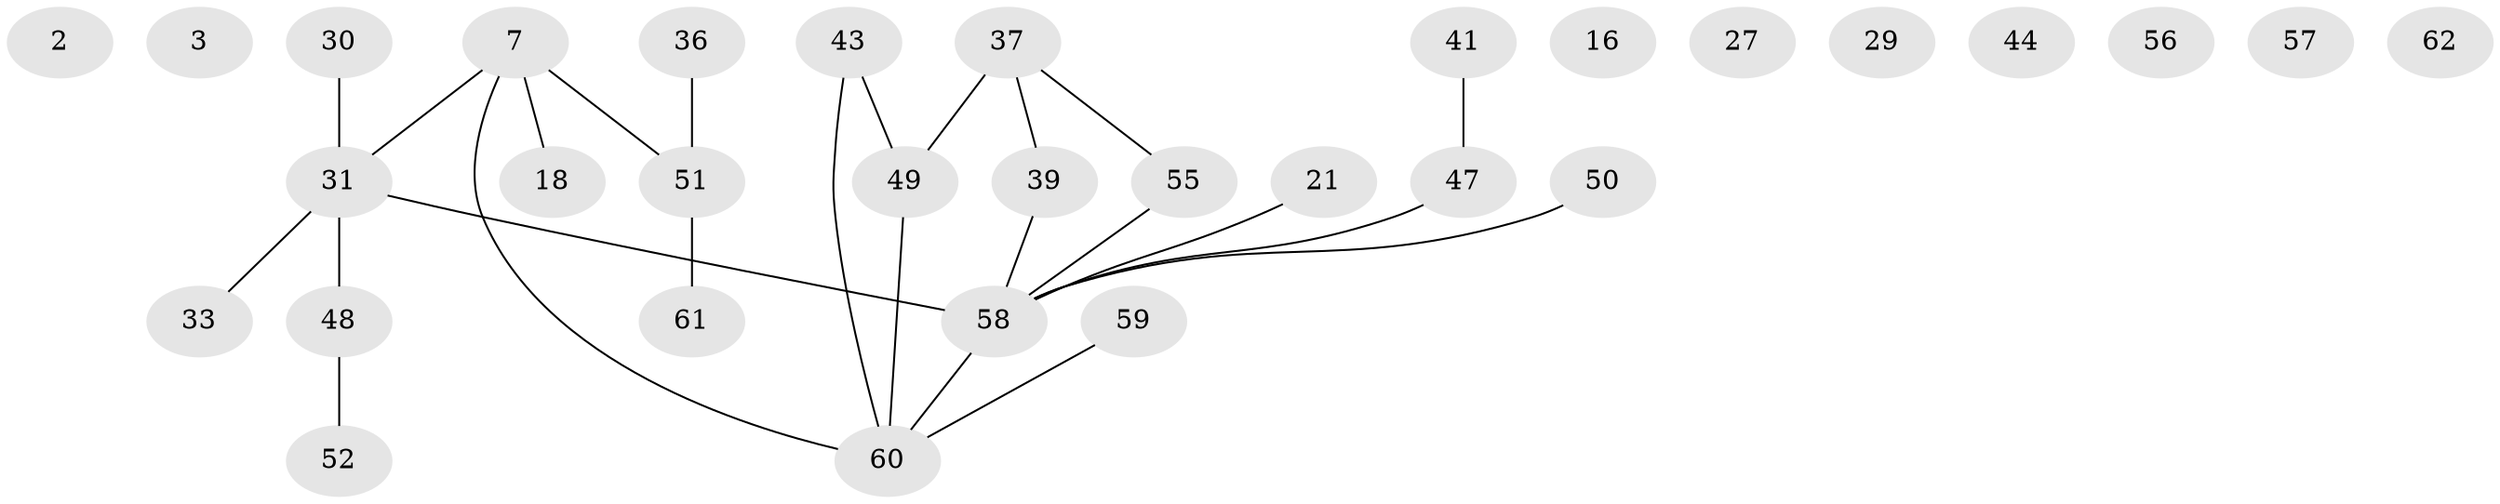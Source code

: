 // original degree distribution, {4: 0.0967741935483871, 0: 0.12903225806451613, 2: 0.3225806451612903, 6: 0.016129032258064516, 3: 0.20967741935483872, 1: 0.20967741935483872, 10: 0.016129032258064516}
// Generated by graph-tools (version 1.1) at 2025/40/03/09/25 04:40:35]
// undirected, 31 vertices, 25 edges
graph export_dot {
graph [start="1"]
  node [color=gray90,style=filled];
  2;
  3;
  7 [super="+6"];
  16;
  18;
  21;
  27;
  29;
  30;
  31 [super="+1"];
  33 [super="+15"];
  36;
  37;
  39;
  41;
  43 [super="+40"];
  44;
  47 [super="+28"];
  48;
  49 [super="+12+23"];
  50 [super="+13"];
  51 [super="+35+38"];
  52 [super="+25"];
  55 [super="+20"];
  56;
  57 [super="+22"];
  58 [super="+26+53+42"];
  59;
  60 [super="+4+8+45+46+54+32"];
  61;
  62;
  7 -- 18;
  7 -- 31 [weight=2];
  7 -- 51 [weight=2];
  7 -- 60;
  21 -- 58;
  30 -- 31;
  31 -- 33 [weight=3];
  31 -- 48;
  31 -- 58 [weight=5];
  36 -- 51;
  37 -- 39;
  37 -- 49 [weight=2];
  37 -- 55;
  39 -- 58;
  41 -- 47;
  43 -- 49;
  43 -- 60;
  47 -- 58 [weight=2];
  48 -- 52;
  49 -- 60;
  50 -- 58;
  51 -- 61;
  55 -- 58;
  58 -- 60;
  59 -- 60;
}
